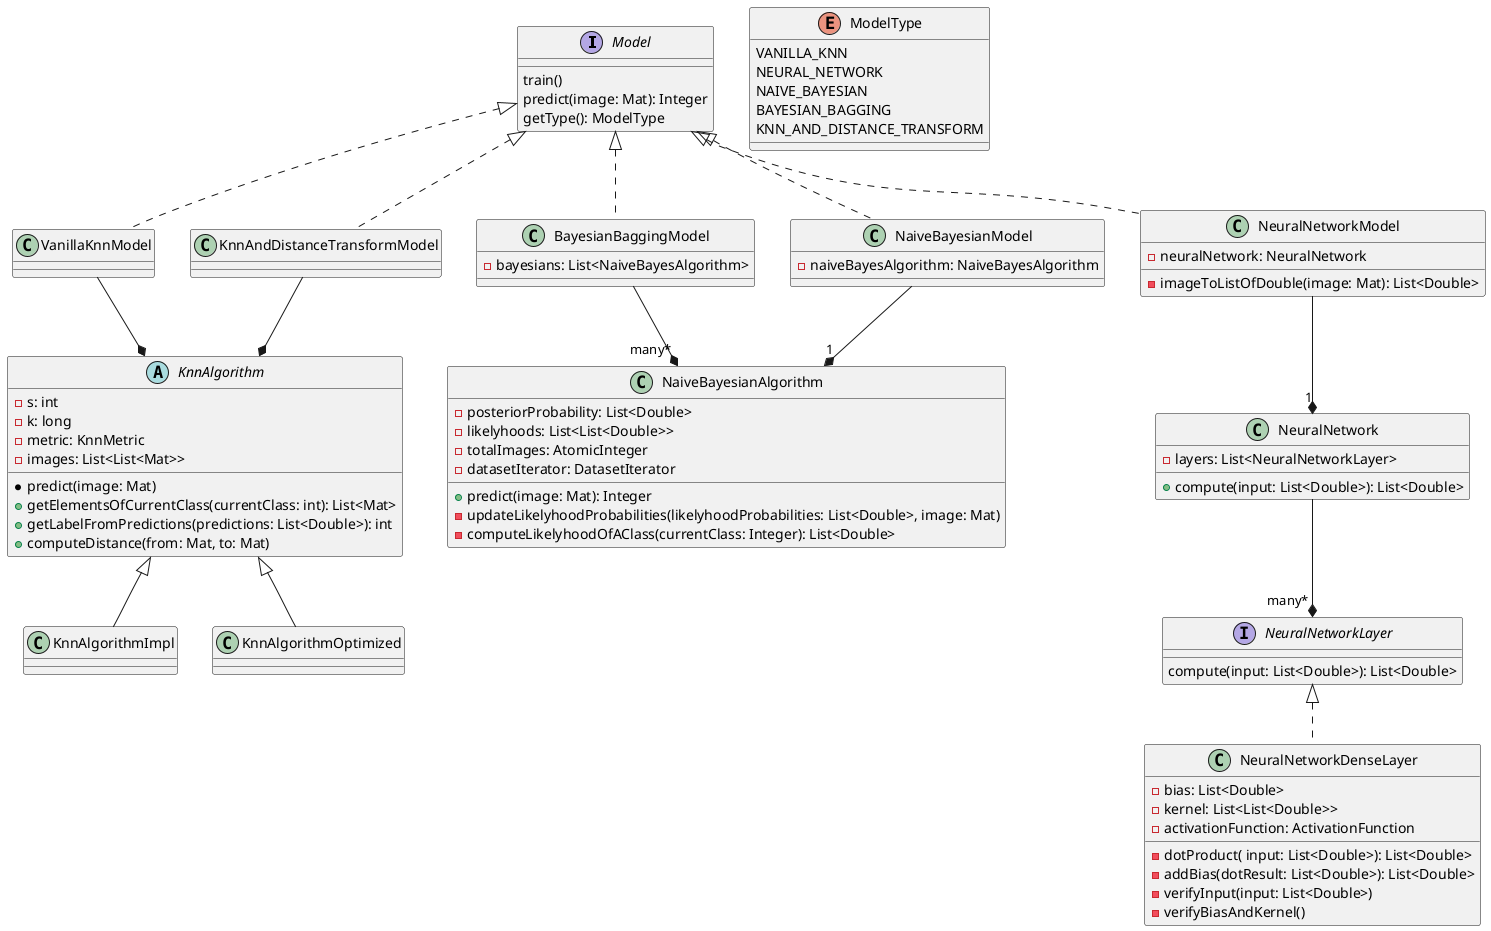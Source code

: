 @startuml
interface Model {
    train()
    predict(image: Mat): Integer
    getType(): ModelType
}

enum ModelType {
    VANILLA_KNN
    NEURAL_NETWORK
    NAIVE_BAYESIAN
    BAYESIAN_BAGGING
    KNN_AND_DISTANCE_TRANSFORM
}

abstract KnnAlgorithm {
    - s: int
    - k: long
    - metric: KnnMetric
    - images: List<List<Mat>>
    * predict(image: Mat)
    + getElementsOfCurrentClass(currentClass: int): List<Mat>
    + getLabelFromPredictions(predictions: List<Double>): int
    + computeDistance(from: Mat, to: Mat)
}
class VanillaKnnModel implements Model
class KnnAndDistanceTransformModel implements Model
class KnnAlgorithmImpl extends KnnAlgorithm
class KnnAlgorithmOptimized extends KnnAlgorithm
VanillaKnnModel --* KnnAlgorithm
KnnAndDistanceTransformModel --* KnnAlgorithm

class BayesianBaggingModel implements Model {
    - bayesians: List<NaiveBayesAlgorithm>
}
class NaiveBayesianModel implements Model {
    - naiveBayesAlgorithm: NaiveBayesAlgorithm
}
class NaiveBayesianAlgorithm {
    - posteriorProbability: List<Double>
    - likelyhoods: List<List<Double>>
    - totalImages: AtomicInteger
    - datasetIterator: DatasetIterator

    + predict(image: Mat): Integer
    - updateLikelyhoodProbabilities(likelyhoodProbabilities: List<Double>, image: Mat)
    - computeLikelyhoodOfAClass(currentClass: Integer): List<Double>
}
NaiveBayesianModel --* "1" NaiveBayesianAlgorithm
BayesianBaggingModel --* "many*" NaiveBayesianAlgorithm

interface NeuralNetworkLayer {
    compute(input: List<Double>): List<Double>
}
class NeuralNetwork {
    - layers: List<NeuralNetworkLayer>
    + compute(input: List<Double>): List<Double>
}
class NeuralNetworkModel implements Model {
    - neuralNetwork: NeuralNetwork
    - imageToListOfDouble(image: Mat): List<Double>
}
class NeuralNetworkDenseLayer implements NeuralNetworkLayer {
    - bias: List<Double>
    - kernel: List<List<Double>>
    - activationFunction: ActivationFunction
    - dotProduct( input: List<Double>): List<Double>
    - addBias(dotResult: List<Double>): List<Double>
    - verifyInput(input: List<Double>)
    - verifyBiasAndKernel()
}

NeuralNetworkModel --* "1" NeuralNetwork
NeuralNetwork --* "many*" NeuralNetworkLayer

@enduml